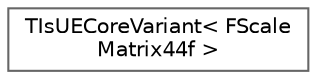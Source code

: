 digraph "Graphical Class Hierarchy"
{
 // INTERACTIVE_SVG=YES
 // LATEX_PDF_SIZE
  bgcolor="transparent";
  edge [fontname=Helvetica,fontsize=10,labelfontname=Helvetica,labelfontsize=10];
  node [fontname=Helvetica,fontsize=10,shape=box,height=0.2,width=0.4];
  rankdir="LR";
  Node0 [id="Node000000",label="TIsUECoreVariant\< FScale\lMatrix44f \>",height=0.2,width=0.4,color="grey40", fillcolor="white", style="filled",URL="$d1/daf/structTIsUECoreVariant_3_01FScaleMatrix44f_01_4.html",tooltip=" "];
}

